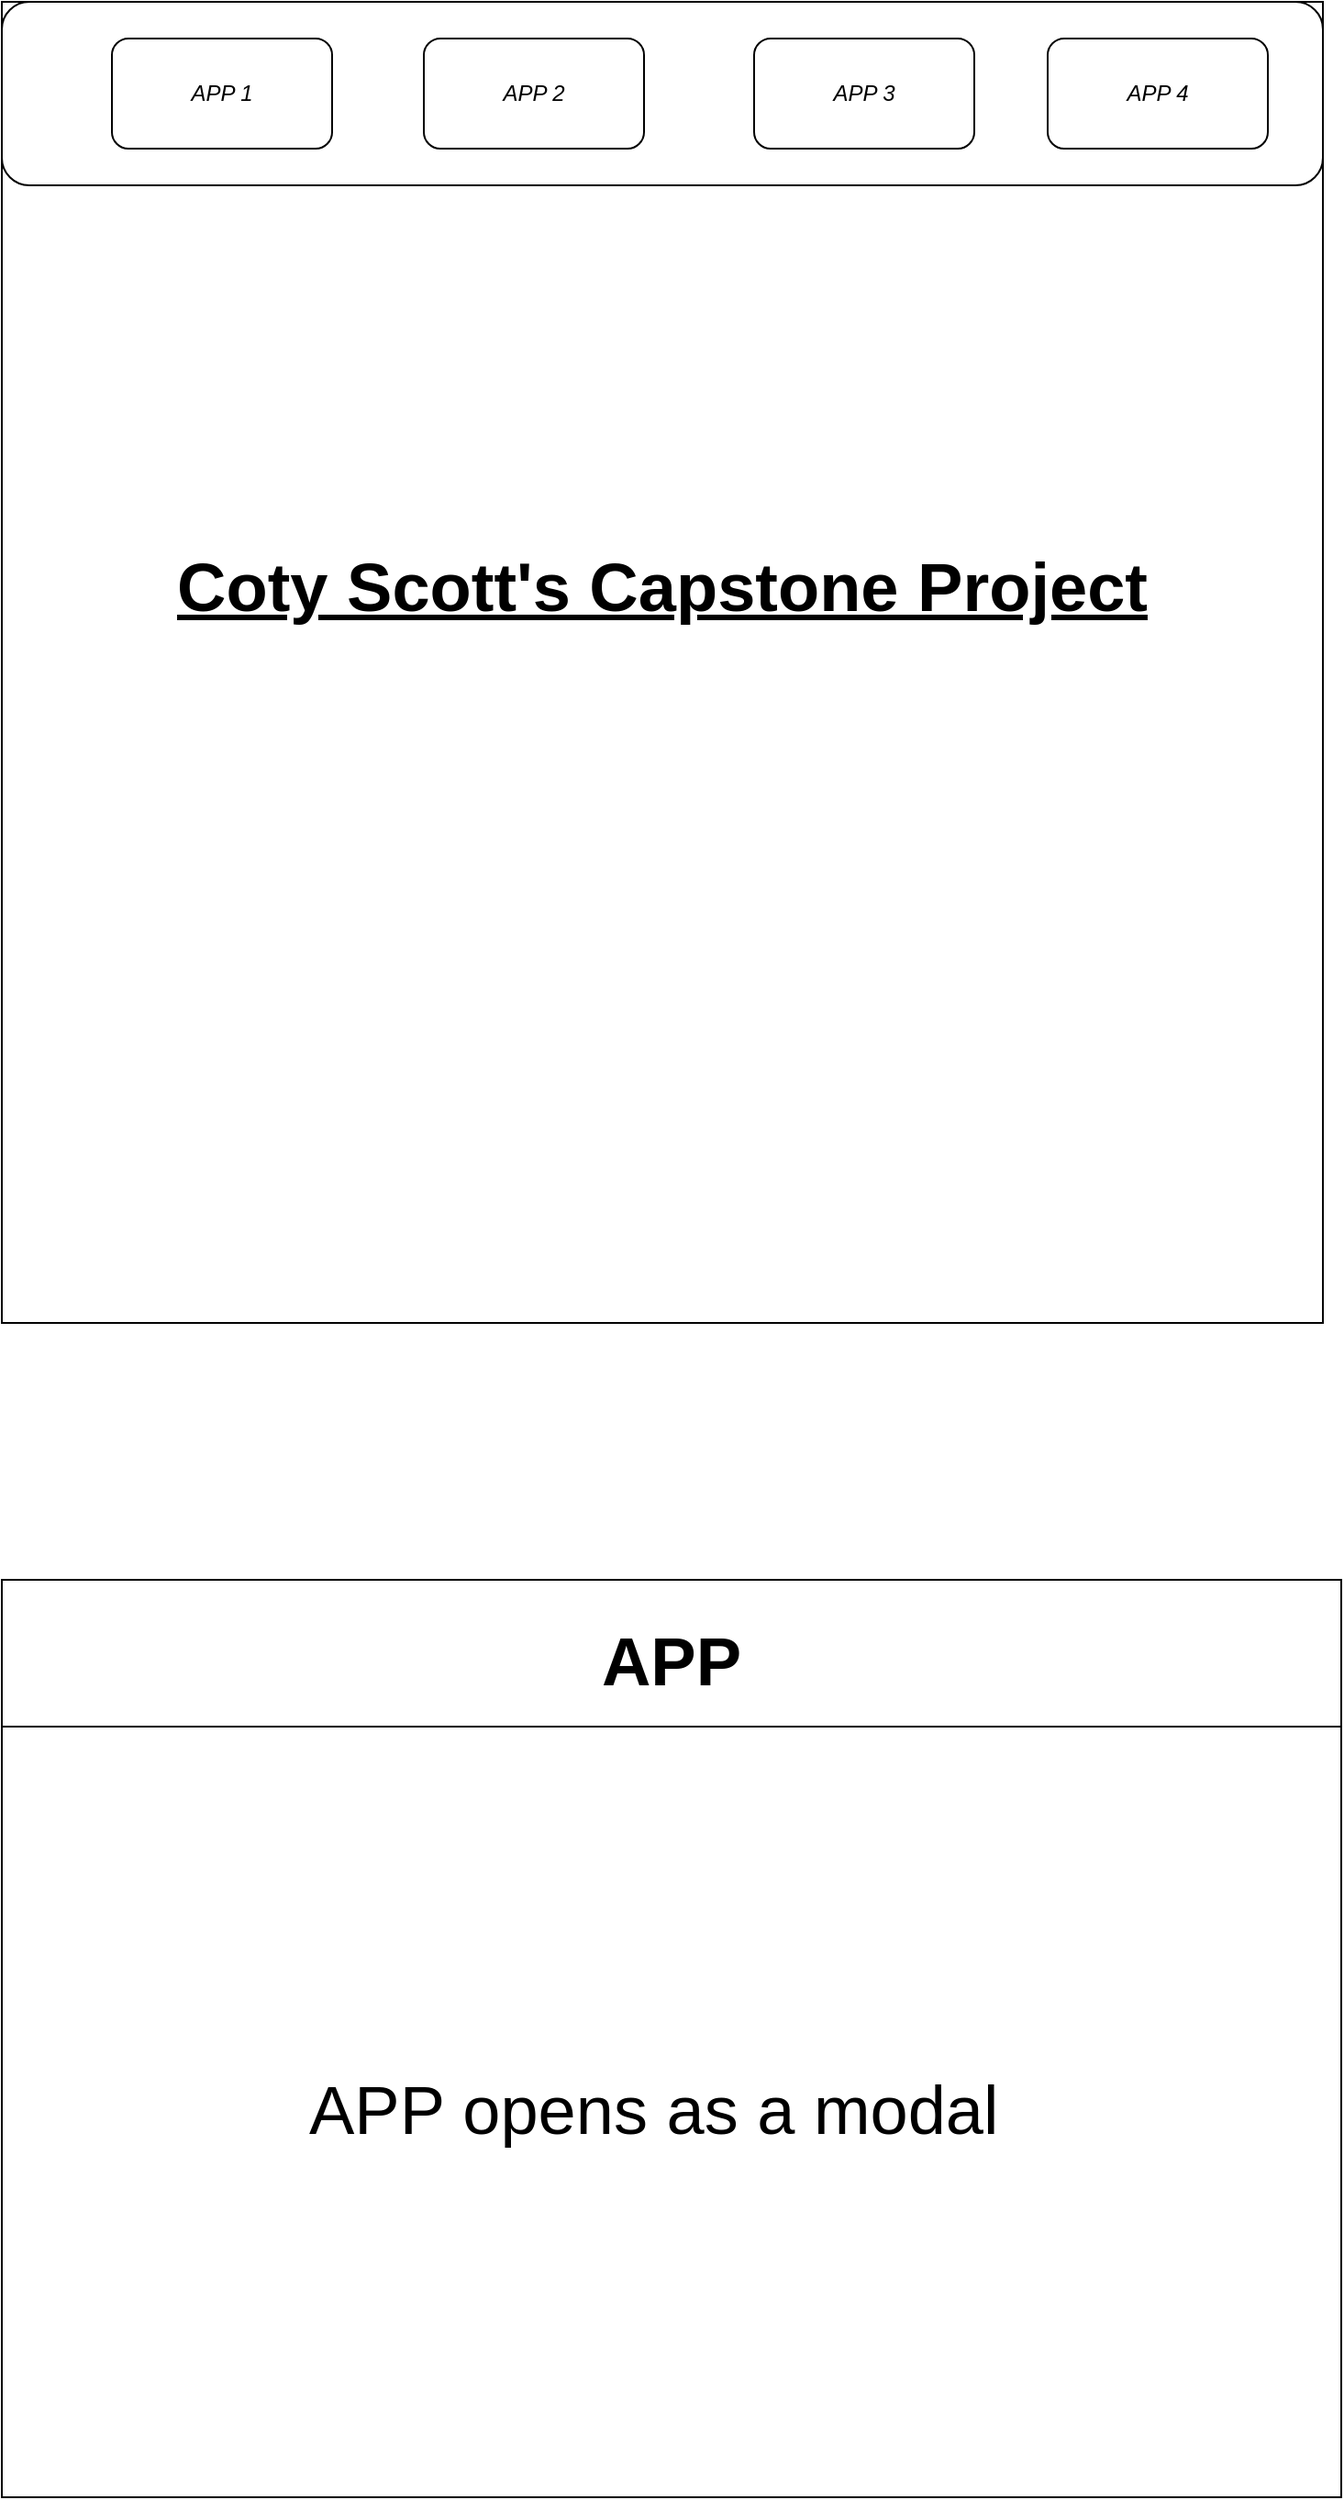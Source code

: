 <mxfile version="20.1.4" type="github">
  <diagram name="Page-1" id="03018318-947c-dd8e-b7a3-06fadd420f32">
    <mxGraphModel dx="1220" dy="1104" grid="1" gridSize="10" guides="1" tooltips="1" connect="1" arrows="1" fold="1" page="1" pageScale="1" pageWidth="1100" pageHeight="850" background="none" math="0" shadow="0">
      <root>
        <mxCell id="0" />
        <mxCell id="1" parent="0" />
        <mxCell id="B_DF7JoEMORR6xMrLL9S-1" value="" style="whiteSpace=wrap;html=1;aspect=fixed;" vertex="1" parent="1">
          <mxGeometry x="70" y="40" width="720" height="720" as="geometry" />
        </mxCell>
        <mxCell id="B_DF7JoEMORR6xMrLL9S-2" value="" style="rounded=1;whiteSpace=wrap;html=1;" vertex="1" parent="1">
          <mxGeometry x="70" y="40" width="720" height="100" as="geometry" />
        </mxCell>
        <mxCell id="B_DF7JoEMORR6xMrLL9S-3" value="" style="rounded=1;whiteSpace=wrap;html=1;" vertex="1" parent="1">
          <mxGeometry x="130" y="60" width="120" height="60" as="geometry" />
        </mxCell>
        <mxCell id="B_DF7JoEMORR6xMrLL9S-4" value="" style="rounded=1;whiteSpace=wrap;html=1;" vertex="1" parent="1">
          <mxGeometry x="300" y="60" width="120" height="60" as="geometry" />
        </mxCell>
        <mxCell id="B_DF7JoEMORR6xMrLL9S-5" value="" style="rounded=1;whiteSpace=wrap;html=1;" vertex="1" parent="1">
          <mxGeometry x="480" y="60" width="120" height="60" as="geometry" />
        </mxCell>
        <mxCell id="B_DF7JoEMORR6xMrLL9S-6" value="" style="rounded=1;whiteSpace=wrap;html=1;" vertex="1" parent="1">
          <mxGeometry x="640" y="60" width="120" height="60" as="geometry" />
        </mxCell>
        <mxCell id="B_DF7JoEMORR6xMrLL9S-7" value="APP 1" style="text;html=1;strokeColor=none;fillColor=none;align=center;verticalAlign=middle;whiteSpace=wrap;rounded=0;fontStyle=2" vertex="1" parent="1">
          <mxGeometry x="160" y="75" width="60" height="30" as="geometry" />
        </mxCell>
        <mxCell id="B_DF7JoEMORR6xMrLL9S-8" value="APP 2" style="text;html=1;strokeColor=none;fillColor=none;align=center;verticalAlign=middle;whiteSpace=wrap;rounded=0;fontStyle=2" vertex="1" parent="1">
          <mxGeometry x="330" y="75" width="60" height="30" as="geometry" />
        </mxCell>
        <mxCell id="B_DF7JoEMORR6xMrLL9S-9" value="APP 3" style="text;html=1;strokeColor=none;fillColor=none;align=center;verticalAlign=middle;whiteSpace=wrap;rounded=0;fontStyle=2" vertex="1" parent="1">
          <mxGeometry x="510" y="75" width="60" height="30" as="geometry" />
        </mxCell>
        <mxCell id="B_DF7JoEMORR6xMrLL9S-10" value="APP 4" style="text;html=1;strokeColor=none;fillColor=none;align=center;verticalAlign=middle;whiteSpace=wrap;rounded=0;fontStyle=2" vertex="1" parent="1">
          <mxGeometry x="670" y="75" width="60" height="30" as="geometry" />
        </mxCell>
        <mxCell id="B_DF7JoEMORR6xMrLL9S-11" value="Coty Scott&#39;s Capstone Project" style="text;html=1;strokeColor=none;fillColor=none;align=center;verticalAlign=middle;whiteSpace=wrap;rounded=0;fontSize=37;fontStyle=5" vertex="1" parent="1">
          <mxGeometry x="70" y="250" width="720" height="220" as="geometry" />
        </mxCell>
        <mxCell id="B_DF7JoEMORR6xMrLL9S-12" value="APP" style="swimlane;fontSize=37;startSize=80;" vertex="1" parent="1">
          <mxGeometry x="70" y="900" width="730" height="500" as="geometry" />
        </mxCell>
        <mxCell id="B_DF7JoEMORR6xMrLL9S-13" value="APP opens as a modal&amp;nbsp;" style="text;html=1;align=center;verticalAlign=middle;resizable=0;points=[];autosize=1;strokeColor=none;fillColor=none;fontSize=37;" vertex="1" parent="1">
          <mxGeometry x="225" y="1160" width="410" height="60" as="geometry" />
        </mxCell>
      </root>
    </mxGraphModel>
  </diagram>
</mxfile>

